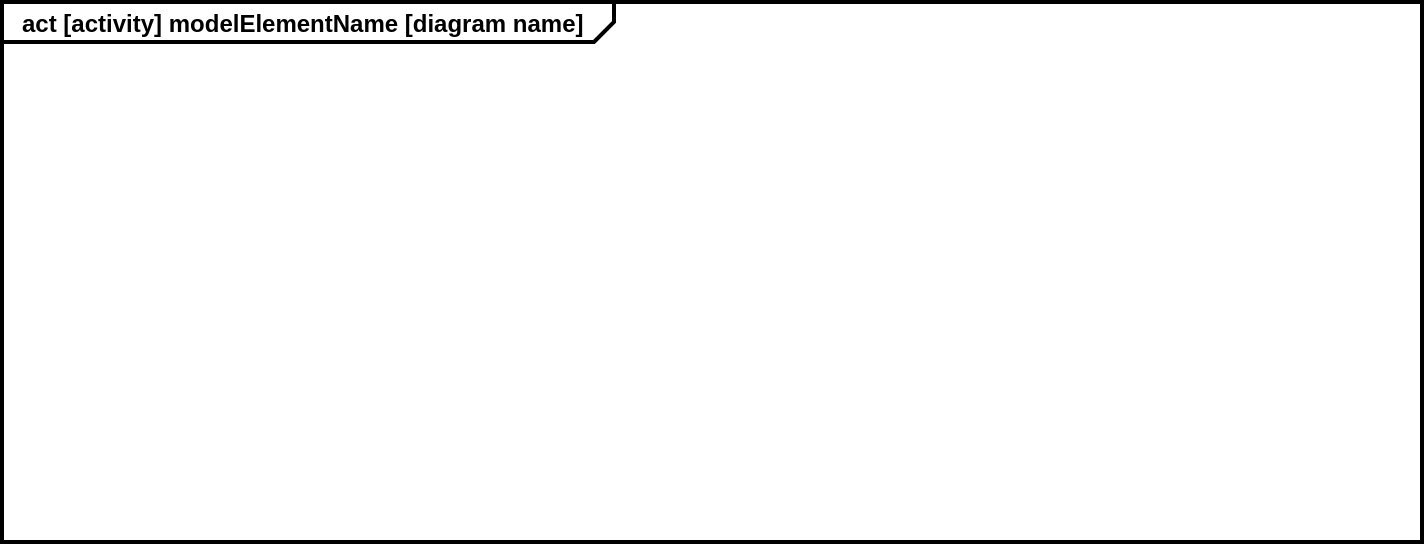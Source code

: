 <mxfile version="20.8.16" type="device" pages="18"><diagram name="Frame Format" id="wLRmhyd9QbOeGq1ciyyn"><mxGraphModel dx="932" dy="973" grid="1" gridSize="10" guides="1" tooltips="1" connect="1" arrows="1" fold="1" page="1" pageScale="1" pageWidth="1700" pageHeight="1100" math="0" shadow="0"><root><mxCell id="0"/><mxCell id="1" parent="0"/><mxCell id="cB-0r9P3ZB13q4JLOkSD-1" value="&lt;p style=&quot;margin:0px;margin-top:4px;margin-left:10px;text-align:left;&quot;&gt;&lt;b&gt;act [activity] modelElementName [diagram name]&lt;/b&gt;&lt;/p&gt;" style="html=1;shape=mxgraph.sysml.package;html=1;overflow=fill;whiteSpace=wrap;strokeWidth=2;labelX=306.82;" vertex="1" parent="1"><mxGeometry x="40" y="20" width="710" height="270" as="geometry"/></mxCell></root></mxGraphModel></diagram><diagram id="s-YA66aVjsmmwPH8C3oe" name="Object Node"><mxGraphModel dx="792" dy="827" grid="1" gridSize="10" guides="1" tooltips="1" connect="1" arrows="1" fold="1" page="1" pageScale="1" pageWidth="850" pageHeight="1100" math="0" shadow="0"><root><mxCell id="0"/><mxCell id="1" parent="0"/><mxCell id="_WC-bVXmUvH2mZF2-wdp-1" value="object node name:&#10; type name&#10;[state, state ...]" style="shape=rect;html=1;whiteSpace=wrap;align=center;strokeWidth=2;" vertex="1" parent="1"><mxGeometry x="330" y="390" width="160" height="80" as="geometry"/></mxCell></root></mxGraphModel></diagram><diagram id="YWlM4bX6AHdXSJrkNbhX" name="Pin"><mxGraphModel dx="792" dy="827" grid="1" gridSize="10" guides="1" tooltips="1" connect="1" arrows="1" fold="1" page="1" pageScale="1" pageWidth="850" pageHeight="1100" math="0" shadow="0"><root><mxCell id="0"/><mxCell id="1" parent="0"/><mxCell id="UFVEUdJ4Wb7LhVq4qbOv-1" value="Action" style="html=1;shape=mxgraph.sysml.isControl;whiteSpace=wrap;align=center;strokeWidth=2;" vertex="1" parent="1"><mxGeometry x="350" y="400" width="120" height="60" as="geometry"/></mxCell><mxCell id="UFVEUdJ4Wb7LhVq4qbOv-2" value="&amp;lt;&amp;lt;optional&amp;gt;&amp;gt;" style="edgeStyle=elbowEdgeStyle;html=1;elbow=horizontal;startArrow=open;rounded=0;endArrow=none;verticalAlign=bottom;exitX=0;exitY=0.5;startSize=12;strokeWidth=1;jumpSize=6;" edge="1" source="UFVEUdJ4Wb7LhVq4qbOv-1" parent="1"><mxGeometry relative="1" as="geometry"><mxPoint x="260" y="430" as="targetPoint"/></mxGeometry></mxCell><mxCell id="UFVEUdJ4Wb7LhVq4qbOv-3" value="&amp;lt;&amp;lt;optional&amp;gt;&amp;gt;" style="edgeStyle=elbowEdgeStyle;html=1;elbow=vertical;endArrow=open;rounded=0;verticalAlign=bottom;entryX=0;entryY=0.5;endSize=12;strokeWidth=1;jumpSize=6;startArrow=none;" edge="1" source="UFVEUdJ4Wb7LhVq4qbOv-6" parent="1"><mxGeometry relative="1" as="geometry"><mxPoint x="560" y="430" as="targetPoint"/></mxGeometry></mxCell><mxCell id="UFVEUdJ4Wb7LhVq4qbOv-5" value="" style="ellipse;whiteSpace=wrap;html=1;strokeWidth=2;fillColor=none;strokeColor=#FF0000;" vertex="1" parent="1"><mxGeometry x="330" y="410" width="60" height="40" as="geometry"/></mxCell><mxCell id="UFVEUdJ4Wb7LhVq4qbOv-7" value="" style="edgeStyle=elbowEdgeStyle;html=1;elbow=vertical;endArrow=none;rounded=0;verticalAlign=bottom;entryX=0;entryY=0.5;endSize=12;strokeWidth=1;jumpSize=6;" edge="1" parent="1" source="UFVEUdJ4Wb7LhVq4qbOv-1" target="UFVEUdJ4Wb7LhVq4qbOv-6"><mxGeometry relative="1" as="geometry"><mxPoint x="560" y="430" as="targetPoint"/><mxPoint x="470" y="430" as="sourcePoint"/></mxGeometry></mxCell><mxCell id="UFVEUdJ4Wb7LhVq4qbOv-6" value="" style="ellipse;whiteSpace=wrap;html=1;strokeWidth=2;fillColor=none;strokeColor=#FF0000;" vertex="1" parent="1"><mxGeometry x="440" y="410" width="60" height="40" as="geometry"/></mxCell></root></mxGraphModel></diagram><diagram id="Dol8V56y3_z-i_CLIbXF" name="Activity Parameter"><mxGraphModel dx="792" dy="827" grid="1" gridSize="10" guides="1" tooltips="1" connect="1" arrows="1" fold="1" page="1" pageScale="1" pageWidth="850" pageHeight="1100" math="0" shadow="0"><root><mxCell id="0"/><mxCell id="1" parent="0"/><mxCell id="-SInbLPWZSv8Zgkh8MWn-1" value="" style="ellipse;whiteSpace=wrap;html=1;strokeWidth=2;fillColor=none;strokeColor=#FF0000;" vertex="1" parent="1"><mxGeometry x="500" y="407" width="110" height="50" as="geometry"/></mxCell><mxCell id="eDh_buFn2eYlYrmaiLUa-1" value="act" style="html=1;shape=mxgraph.sysml.actParamNode;align=left;spacingLeft=15;verticalAlign=top;spacingTop=-3;strokeColor=#000000;strokeWidth=2;fillColor=none;" vertex="1" parent="1"><mxGeometry x="260" y="360" width="300" height="135" as="geometry"/></mxCell><mxCell id="eDh_buFn2eYlYrmaiLUa-2" value="" style="ellipse;whiteSpace=wrap;html=1;strokeWidth=2;fillColor=none;strokeColor=#FF0000;" vertex="1" parent="1"><mxGeometry x="220" y="390" width="110" height="80" as="geometry"/></mxCell></root></mxGraphModel></diagram><diagram id="BV-rGRaow55XVNq9_k-u" name="Stream"><mxGraphModel dx="792" dy="827" grid="1" gridSize="10" guides="1" tooltips="1" connect="1" arrows="1" fold="1" page="1" pageScale="1" pageWidth="850" pageHeight="1100" math="0" shadow="0"><root><mxCell id="0"/><mxCell id="1" parent="0"/><mxCell id="LYm13x1SssB8eoLMfHTk-1" value="Action" style="html=1;shape=mxgraph.sysml.isControl;whiteSpace=wrap;align=center;strokeColor=#000000;strokeWidth=2;fillColor=none;" vertex="1" parent="1"><mxGeometry x="350" y="400" width="120" height="60" as="geometry"/></mxCell><mxCell id="LYm13x1SssB8eoLMfHTk-2" value="{stream}" style="edgeStyle=elbowEdgeStyle;html=1;elbow=horizontal;startArrow=open;rounded=0;endArrow=none;verticalAlign=bottom;exitX=0;exitY=0.5;startSize=12;strokeWidth=1;jumpSize=6;" edge="1" source="LYm13x1SssB8eoLMfHTk-1" parent="1"><mxGeometry relative="1" as="geometry"><mxPoint x="260" y="430" as="targetPoint"/></mxGeometry></mxCell><mxCell id="LYm13x1SssB8eoLMfHTk-3" value="{stream}" style="edgeStyle=elbowEdgeStyle;html=1;elbow=vertical;endArrow=open;rounded=0;verticalAlign=bottom;entryX=0;entryY=0.5;endSize=12;strokeWidth=1;jumpSize=6;" edge="1" source="LYm13x1SssB8eoLMfHTk-1" parent="1"><mxGeometry relative="1" as="geometry"><mxPoint x="560" y="430" as="targetPoint"/></mxGeometry></mxCell></root></mxGraphModel></diagram><diagram id="h8Rt8hSB3MdsrXhD_h1A" name="Initial Node"><mxGraphModel dx="792" dy="827" grid="1" gridSize="10" guides="1" tooltips="1" connect="1" arrows="1" fold="1" page="1" pageScale="1" pageWidth="850" pageHeight="1100" math="0" shadow="0"><root><mxCell id="0"/><mxCell id="1" parent="0"/><mxCell id="G1nzJ4DGW8IxGugHjr4k-1" value="" style="shape=ellipse;html=1;fillColor=strokeColor;strokeWidth=2;verticalLabelPosition=bottom;verticalAlignment=top;perimeter=ellipsePerimeter;strokeColor=#000000;" vertex="1" parent="1"><mxGeometry x="390" y="410" width="40" height="40" as="geometry"/></mxCell></root></mxGraphModel></diagram><diagram id="uPm9IabvvbakZ_lg3fyo" name="Final Node"><mxGraphModel dx="792" dy="827" grid="1" gridSize="10" guides="1" tooltips="1" connect="1" arrows="1" fold="1" page="1" pageScale="1" pageWidth="850" pageHeight="1100" math="0" shadow="0"><root><mxCell id="0"/><mxCell id="1" parent="0"/><mxCell id="0CwtvkjnDggN3uVygW1H-1" value="" style="html=1;shape=mxgraph.sysml.actFinal;strokeWidth=2;verticalLabelPosition=bottom;verticalAlignment=top;strokeColor=#000000;fillColor=none;" vertex="1" parent="1"><mxGeometry x="390" y="510" width="40" height="40" as="geometry"/></mxCell></root></mxGraphModel></diagram><diagram id="Eg9cZ_PP60JLJob32-gL" name="Flow Final Node"><mxGraphModel dx="792" dy="827" grid="1" gridSize="10" guides="1" tooltips="1" connect="1" arrows="1" fold="1" page="1" pageScale="1" pageWidth="850" pageHeight="1100" math="0" shadow="0"><root><mxCell id="0"/><mxCell id="1" parent="0"/><mxCell id="f4LQHkwSlZLu9YFig755-1" value="" style="html=1;shape=mxgraph.sysml.flowFinal;strokeWidth=2;verticalLabelPosition=bottom;verticalAlignment=top;strokeColor=#000000;fillColor=none;" vertex="1" parent="1"><mxGeometry x="390" y="410" width="40" height="40" as="geometry"/></mxCell></root></mxGraphModel></diagram><diagram id="bE45SGBjiEHNqYHWzVCX" name="Decision Node"><mxGraphModel dx="792" dy="827" grid="1" gridSize="10" guides="1" tooltips="1" connect="1" arrows="1" fold="1" page="1" pageScale="1" pageWidth="850" pageHeight="1100" math="0" shadow="0"><root><mxCell id="0"/><mxCell id="1" parent="0"/><mxCell id="fwsyntLA1tmmAI1pGR_t-1" value="" style="shape=rhombus;html=1;verticalLabelPosition=bottom;verticalAlignment=top;strokeColor=#000000;strokeWidth=2;fillColor=none;" vertex="1" parent="1"><mxGeometry x="390" y="430" width="40" height="40" as="geometry"/></mxCell><mxCell id="fwsyntLA1tmmAI1pGR_t-2" value="" style="edgeStyle=elbowEdgeStyle;html=1;elbow=horizontal;align=right;verticalAlign=bottom;endArrow=none;rounded=0;labelBackgroundColor=none;startArrow=open;startSize=12;strokeWidth=1;jumpSize=6;" edge="1" source="fwsyntLA1tmmAI1pGR_t-1" parent="1"><mxGeometry relative="1" as="geometry"><mxPoint x="410" y="390" as="targetPoint"/></mxGeometry></mxCell><mxCell id="fwsyntLA1tmmAI1pGR_t-3" value="[guard]" style="edgeStyle=elbowEdgeStyle;html=1;elbow=vertical;verticalAlign=bottom;endArrow=open;rounded=0;labelBackgroundColor=none;endSize=12;strokeWidth=1;jumpSize=6;" edge="1" source="fwsyntLA1tmmAI1pGR_t-1" parent="1"><mxGeometry relative="1" as="geometry"><mxPoint x="510" y="450" as="targetPoint"/></mxGeometry></mxCell><mxCell id="fwsyntLA1tmmAI1pGR_t-4" value="[else]" style="edgeStyle=elbowEdgeStyle;html=1;elbow=vertical;verticalAlign=bottom;endArrow=open;rounded=0;labelBackgroundColor=none;endSize=12;strokeWidth=1;jumpSize=6;" edge="1" source="fwsyntLA1tmmAI1pGR_t-1" parent="1"><mxGeometry relative="1" as="geometry"><mxPoint x="310" y="450" as="targetPoint"/></mxGeometry></mxCell></root></mxGraphModel></diagram><diagram id="zDNJ4c3OZO-nnTzFr7vG" name="Merge Node"><mxGraphModel dx="792" dy="827" grid="1" gridSize="10" guides="1" tooltips="1" connect="1" arrows="1" fold="1" page="1" pageScale="1" pageWidth="850" pageHeight="1100" math="0" shadow="0"><root><mxCell id="0"/><mxCell id="1" parent="0"/><mxCell id="CFLfCA_Dx-PPWGWQ7gZW-1" value="" style="shape=rhombus;html=1;verticalLabelPosition=top;verticalAlignment=bottom;strokeColor=#000000;strokeWidth=2;fillColor=none;" vertex="1" parent="1"><mxGeometry x="390" y="390" width="40" height="40" as="geometry"/></mxCell><mxCell id="CFLfCA_Dx-PPWGWQ7gZW-2" value="" style="edgeStyle=elbowEdgeStyle;html=1;elbow=horizontal;align=right;verticalAlign=bottom;rounded=0;labelBackgroundColor=none;endArrow=open;endSize=12;strokeWidth=1;jumpSize=6;" edge="1" source="CFLfCA_Dx-PPWGWQ7gZW-1" parent="1"><mxGeometry relative="1" as="geometry"><mxPoint x="410" y="470" as="targetPoint"/></mxGeometry></mxCell><mxCell id="CFLfCA_Dx-PPWGWQ7gZW-3" value="" style="edgeStyle=elbowEdgeStyle;html=1;elbow=vertical;verticalAlign=bottom;startArrow=open;endArrow=none;rounded=0;labelBackgroundColor=none;startSize=12;strokeWidth=1;jumpSize=6;" edge="1" source="CFLfCA_Dx-PPWGWQ7gZW-1" parent="1"><mxGeometry relative="1" as="geometry"><mxPoint x="510" y="410" as="targetPoint"/></mxGeometry></mxCell><mxCell id="CFLfCA_Dx-PPWGWQ7gZW-4" value="" style="edgeStyle=elbowEdgeStyle;html=1;elbow=vertical;verticalAlign=bottom;startArrow=open;endArrow=none;rounded=0;labelBackgroundColor=none;startSize=12;strokeWidth=1;jumpSize=6;" edge="1" source="CFLfCA_Dx-PPWGWQ7gZW-1" parent="1"><mxGeometry relative="1" as="geometry"><mxPoint x="310" y="410" as="targetPoint"/></mxGeometry></mxCell></root></mxGraphModel></diagram><diagram id="7MBV1bWbvcKDQzXJ4NXR" name="Fork Node"><mxGraphModel dx="792" dy="827" grid="1" gridSize="10" guides="1" tooltips="1" connect="1" arrows="1" fold="1" page="1" pageScale="1" pageWidth="850" pageHeight="1100" math="0" shadow="0"><root><mxCell id="0"/><mxCell id="1" parent="0"/><mxCell id="djmz0CgOAa7fFgE9qAPG-1" value="" style="shape=rect;html=1;fillColor=strokeColor;verticalLabelPosition=bottom;verticalAlignment=top;strokeColor=#000000;strokeWidth=2;" vertex="1" parent="1"><mxGeometry x="370" y="390" width="4" height="80" as="geometry"/></mxCell><mxCell id="djmz0CgOAa7fFgE9qAPG-2" value="" style="edgeStyle=elbowEdgeStyle;html=1;elbow=horizontal;endArrow=none;rounded=0;startArrow=open;strokeWidth=3;startSize=12;jumpSize=6;" edge="1" source="djmz0CgOAa7fFgE9qAPG-1" parent="1"><mxGeometry relative="1" as="geometry"><mxPoint x="310" y="430" as="targetPoint"/></mxGeometry></mxCell><mxCell id="djmz0CgOAa7fFgE9qAPG-3" value="" style="edgeStyle=elbowEdgeStyle;html=1;elbow=vertical;endArrow=open;rounded=0;strokeWidth=3;endSize=12;jumpSize=6;" edge="1" source="djmz0CgOAa7fFgE9qAPG-1" parent="1"><mxGeometry relative="1" as="geometry"><mxPoint x="510" y="400" as="targetPoint"/></mxGeometry></mxCell><mxCell id="djmz0CgOAa7fFgE9qAPG-4" value="" style="edgeStyle=elbowEdgeStyle;html=1;elbow=vertical;endArrow=open;rounded=0;strokeWidth=3;endSize=12;jumpSize=6;" edge="1" source="djmz0CgOAa7fFgE9qAPG-1" parent="1"><mxGeometry relative="1" as="geometry"><mxPoint x="510" y="420" as="targetPoint"/></mxGeometry></mxCell><mxCell id="djmz0CgOAa7fFgE9qAPG-5" value="" style="edgeStyle=elbowEdgeStyle;html=1;elbow=vertical;endArrow=open;rounded=0;strokeWidth=3;endSize=12;jumpSize=6;" edge="1" source="djmz0CgOAa7fFgE9qAPG-1" parent="1"><mxGeometry relative="1" as="geometry"><mxPoint x="510" y="440" as="targetPoint"/></mxGeometry></mxCell><mxCell id="djmz0CgOAa7fFgE9qAPG-6" value="" style="edgeStyle=elbowEdgeStyle;html=1;elbow=vertical;endArrow=open;rounded=0;strokeWidth=3;endSize=12;jumpSize=6;" edge="1" source="djmz0CgOAa7fFgE9qAPG-1" parent="1"><mxGeometry relative="1" as="geometry"><mxPoint x="510" y="460" as="targetPoint"/></mxGeometry></mxCell></root></mxGraphModel></diagram><diagram id="83unLf27Nbzt-hbZvLsL" name="Joint Node"><mxGraphModel dx="792" dy="827" grid="1" gridSize="10" guides="1" tooltips="1" connect="1" arrows="1" fold="1" page="1" pageScale="1" pageWidth="850" pageHeight="1100" math="0" shadow="0"><root><mxCell id="0"/><mxCell id="1" parent="0"/><mxCell id="8M6uCfca0NNQmGXLqA2I-1" value="{joinspec=...}" style="shape=rect;html=1;fillColor=strokeColor;verticalLabelPosition=bottom;labelBackgroundColor=#ffffff;verticalAlign=top;strokeColor=#000000;strokeWidth=2;" vertex="1" parent="1"><mxGeometry x="446" y="390" width="4" height="80" as="geometry"/></mxCell><mxCell id="8M6uCfca0NNQmGXLqA2I-2" value="" style="edgeStyle=elbowEdgeStyle;html=1;elbow=horizontal;rounded=0;endArrow=open;strokeWidth=3;endSize=12;jumpSize=6;" edge="1" source="8M6uCfca0NNQmGXLqA2I-1" parent="1"><mxGeometry relative="1" as="geometry"><mxPoint x="510" y="430" as="targetPoint"/></mxGeometry></mxCell><mxCell id="8M6uCfca0NNQmGXLqA2I-3" value="" style="edgeStyle=elbowEdgeStyle;html=1;elbow=vertical;startArrow=open;endArrow=none;rounded=0;strokeWidth=3;startSize=12;jumpSize=6;" edge="1" source="8M6uCfca0NNQmGXLqA2I-1" parent="1"><mxGeometry relative="1" as="geometry"><mxPoint x="310" y="400" as="targetPoint"/></mxGeometry></mxCell><mxCell id="8M6uCfca0NNQmGXLqA2I-4" value="" style="edgeStyle=elbowEdgeStyle;html=1;elbow=vertical;startArrow=open;endArrow=none;rounded=0;strokeWidth=3;startSize=12;jumpSize=6;" edge="1" source="8M6uCfca0NNQmGXLqA2I-1" parent="1"><mxGeometry relative="1" as="geometry"><mxPoint x="310" y="420" as="targetPoint"/></mxGeometry></mxCell><mxCell id="8M6uCfca0NNQmGXLqA2I-5" value="" style="edgeStyle=elbowEdgeStyle;html=1;elbow=vertical;startArrow=open;endArrow=none;rounded=0;strokeWidth=3;startSize=12;jumpSize=6;" edge="1" source="8M6uCfca0NNQmGXLqA2I-1" parent="1"><mxGeometry relative="1" as="geometry"><mxPoint x="310" y="440" as="targetPoint"/></mxGeometry></mxCell><mxCell id="8M6uCfca0NNQmGXLqA2I-6" value="" style="edgeStyle=elbowEdgeStyle;html=1;elbow=vertical;startArrow=open;endArrow=none;rounded=0;strokeWidth=3;startSize=12;jumpSize=6;" edge="1" source="8M6uCfca0NNQmGXLqA2I-1" parent="1"><mxGeometry relative="1" as="geometry"><mxPoint x="310" y="460" as="targetPoint"/></mxGeometry></mxCell></root></mxGraphModel></diagram><diagram id="8OXiq50cFuFvxIJz4n8O" name="Call Behavior Action"><mxGraphModel dx="792" dy="827" grid="1" gridSize="10" guides="1" tooltips="1" connect="1" arrows="1" fold="1" page="1" pageScale="1" pageWidth="850" pageHeight="1100" math="0" shadow="0"><root><mxCell id="0"/><mxCell id="1" parent="0"/><mxCell id="V3cfYgo82Re7VobzOgtk-1" value="action name:&#10;behavior name" style="html=1;shape=mxgraph.sysml.callBehAct;whiteSpace=wrap;align=center;strokeColor=#000000;strokeWidth=2;fillColor=none;" vertex="1" parent="1"><mxGeometry x="330" y="390" width="160" height="80" as="geometry"/></mxCell></root></mxGraphModel></diagram><diagram id="abdDviv7FwSXKq6EOeMY" name="Send Signal Action"><mxGraphModel dx="792" dy="827" grid="1" gridSize="10" guides="1" tooltips="1" connect="1" arrows="1" fold="1" page="1" pageScale="1" pageWidth="850" pageHeight="1100" math="0" shadow="0"><root><mxCell id="0"/><mxCell id="1" parent="0"/><mxCell id="LqPBj9OEVliOM4wEqL5F-1" value="Signal" style="html=1;shape=mxgraph.sysml.sendSigAct;strokeWidth=2;whiteSpace=wrap;align=center;strokeColor=#000000;fillColor=none;" vertex="1" parent="1"><mxGeometry x="360" y="400" width="100" height="60" as="geometry"/></mxCell></root></mxGraphModel></diagram><diagram id="KjYiNiiExxxhcAbwOsfo" name="Accept Event Action"><mxGraphModel dx="792" dy="827" grid="1" gridSize="10" guides="1" tooltips="1" connect="1" arrows="1" fold="1" page="1" pageScale="1" pageWidth="850" pageHeight="1100" math="0" shadow="0"><root><mxCell id="0"/><mxCell id="1" parent="0"/><mxCell id="s0iLDfjNSL9sXJ1PPSFF-1" value="Event" style="html=1;shape=mxgraph.sysml.accEvent;strokeWidth=2;whiteSpace=wrap;align=center;strokeColor=#000000;fillColor=none;" vertex="1" parent="1"><mxGeometry x="360" y="400" width="100" height="60" as="geometry"/></mxCell></root></mxGraphModel></diagram><diagram id="yJC0NJ0eEm8wmzJ6fBkV" name="Wait Time Action"><mxGraphModel dx="792" dy="827" grid="1" gridSize="10" guides="1" tooltips="1" connect="1" arrows="1" fold="1" page="1" pageScale="1" pageWidth="850" pageHeight="1100" math="0" shadow="0"><root><mxCell id="0"/><mxCell id="1" parent="0"/><mxCell id="oOz04iwVpvN-wa6sXa8Z-1" value="" style="html=1;shape=mxgraph.sysml.timeEvent;strokeWidth=2;verticalLabelPosition=bottom;verticalAlignment=top;strokeColor=#000000;fillColor=none;" vertex="1" parent="1"><mxGeometry x="390" y="410" width="35" height="40" as="geometry"/></mxCell></root></mxGraphModel></diagram><diagram id="BRC1yQIIbN_p__adSGQi" name="Control Flow"><mxGraphModel dx="453" dy="473" grid="1" gridSize="10" guides="1" tooltips="1" connect="1" arrows="1" fold="1" page="1" pageScale="1" pageWidth="850" pageHeight="1100" math="0" shadow="0"><root><mxCell id="0"/><mxCell id="1" parent="0"/><mxCell id="HCOS3cbcaXTn_EeDJuw9-1" value="" style="shape=rect;html=1;rounded=1;whiteSpace=wrap;strokeColor=#000000;strokeWidth=2;fontFamily=Helvetica;fontSize=12;fontColor=default;fillColor=none;" vertex="1" parent="1"><mxGeometry x="330" y="410" width="60" height="40" as="geometry"/></mxCell><mxCell id="HCOS3cbcaXTn_EeDJuw9-2" value="" style="shape=rect;html=1;rounded=1;whiteSpace=wrap;strokeColor=#000000;strokeWidth=2;fontFamily=Helvetica;fontSize=12;fontColor=default;fillColor=none;" vertex="1" parent="1"><mxGeometry x="470" y="410" width="60" height="40" as="geometry"/></mxCell><mxCell id="HCOS3cbcaXTn_EeDJuw9-3" value="" style="edgeStyle=elbowEdgeStyle;html=1;elbow=horizontal;endArrow=open;labelBackgroundColor=none;endSize=12;rounded=0;strokeWidth=1;fontFamily=Helvetica;fontSize=12;fontColor=default;jumpSize=6;dashed=1;" edge="1" source="HCOS3cbcaXTn_EeDJuw9-1" target="HCOS3cbcaXTn_EeDJuw9-2" parent="1"><mxGeometry relative="1" as="geometry"/></mxCell></root></mxGraphModel></diagram><diagram id="Fh08a53JGAzWVRaX3BFw" name="Object Flow"><mxGraphModel dx="792" dy="827" grid="1" gridSize="10" guides="1" tooltips="1" connect="1" arrows="1" fold="1" page="1" pageScale="1" pageWidth="850" pageHeight="1100" math="0" shadow="0"><root><mxCell id="0"/><mxCell id="1" parent="0"/><mxCell id="Z65P-DLT3c1HW7Pd6_Hf-1" value="" style="html=1;shape=mxgraph.sysml.objFlowR;strokeWidth=2;whiteSpace=wrap;strokeColor=#000000;fontFamily=Helvetica;fontSize=12;fontColor=default;fillColor=none;" vertex="1" parent="1"><mxGeometry x="310" y="410" width="60" height="40" as="geometry"/></mxCell><mxCell id="Z65P-DLT3c1HW7Pd6_Hf-2" value="" style="html=1;shape=mxgraph.sysml.objFlowL;strokeWidth=2;whiteSpace=wrap;strokeColor=#000000;fontFamily=Helvetica;fontSize=12;fontColor=default;fillColor=none;" vertex="1" parent="1"><mxGeometry x="450" y="410" width="60" height="40" as="geometry"/></mxCell><mxCell id="Z65P-DLT3c1HW7Pd6_Hf-3" value="" style="edgeStyle=elbowEdgeStyle;html=1;elbow=horizontal;endArrow=open;labelBackgroundColor=none;strokeWidth=2;endSize=12;rounded=0;fontFamily=Helvetica;fontSize=12;fontColor=default;jumpSize=6;" edge="1" parent="1" source="Z65P-DLT3c1HW7Pd6_Hf-1" target="Z65P-DLT3c1HW7Pd6_Hf-2"><mxGeometry relative="1" as="geometry"/></mxCell></root></mxGraphModel></diagram></mxfile>
